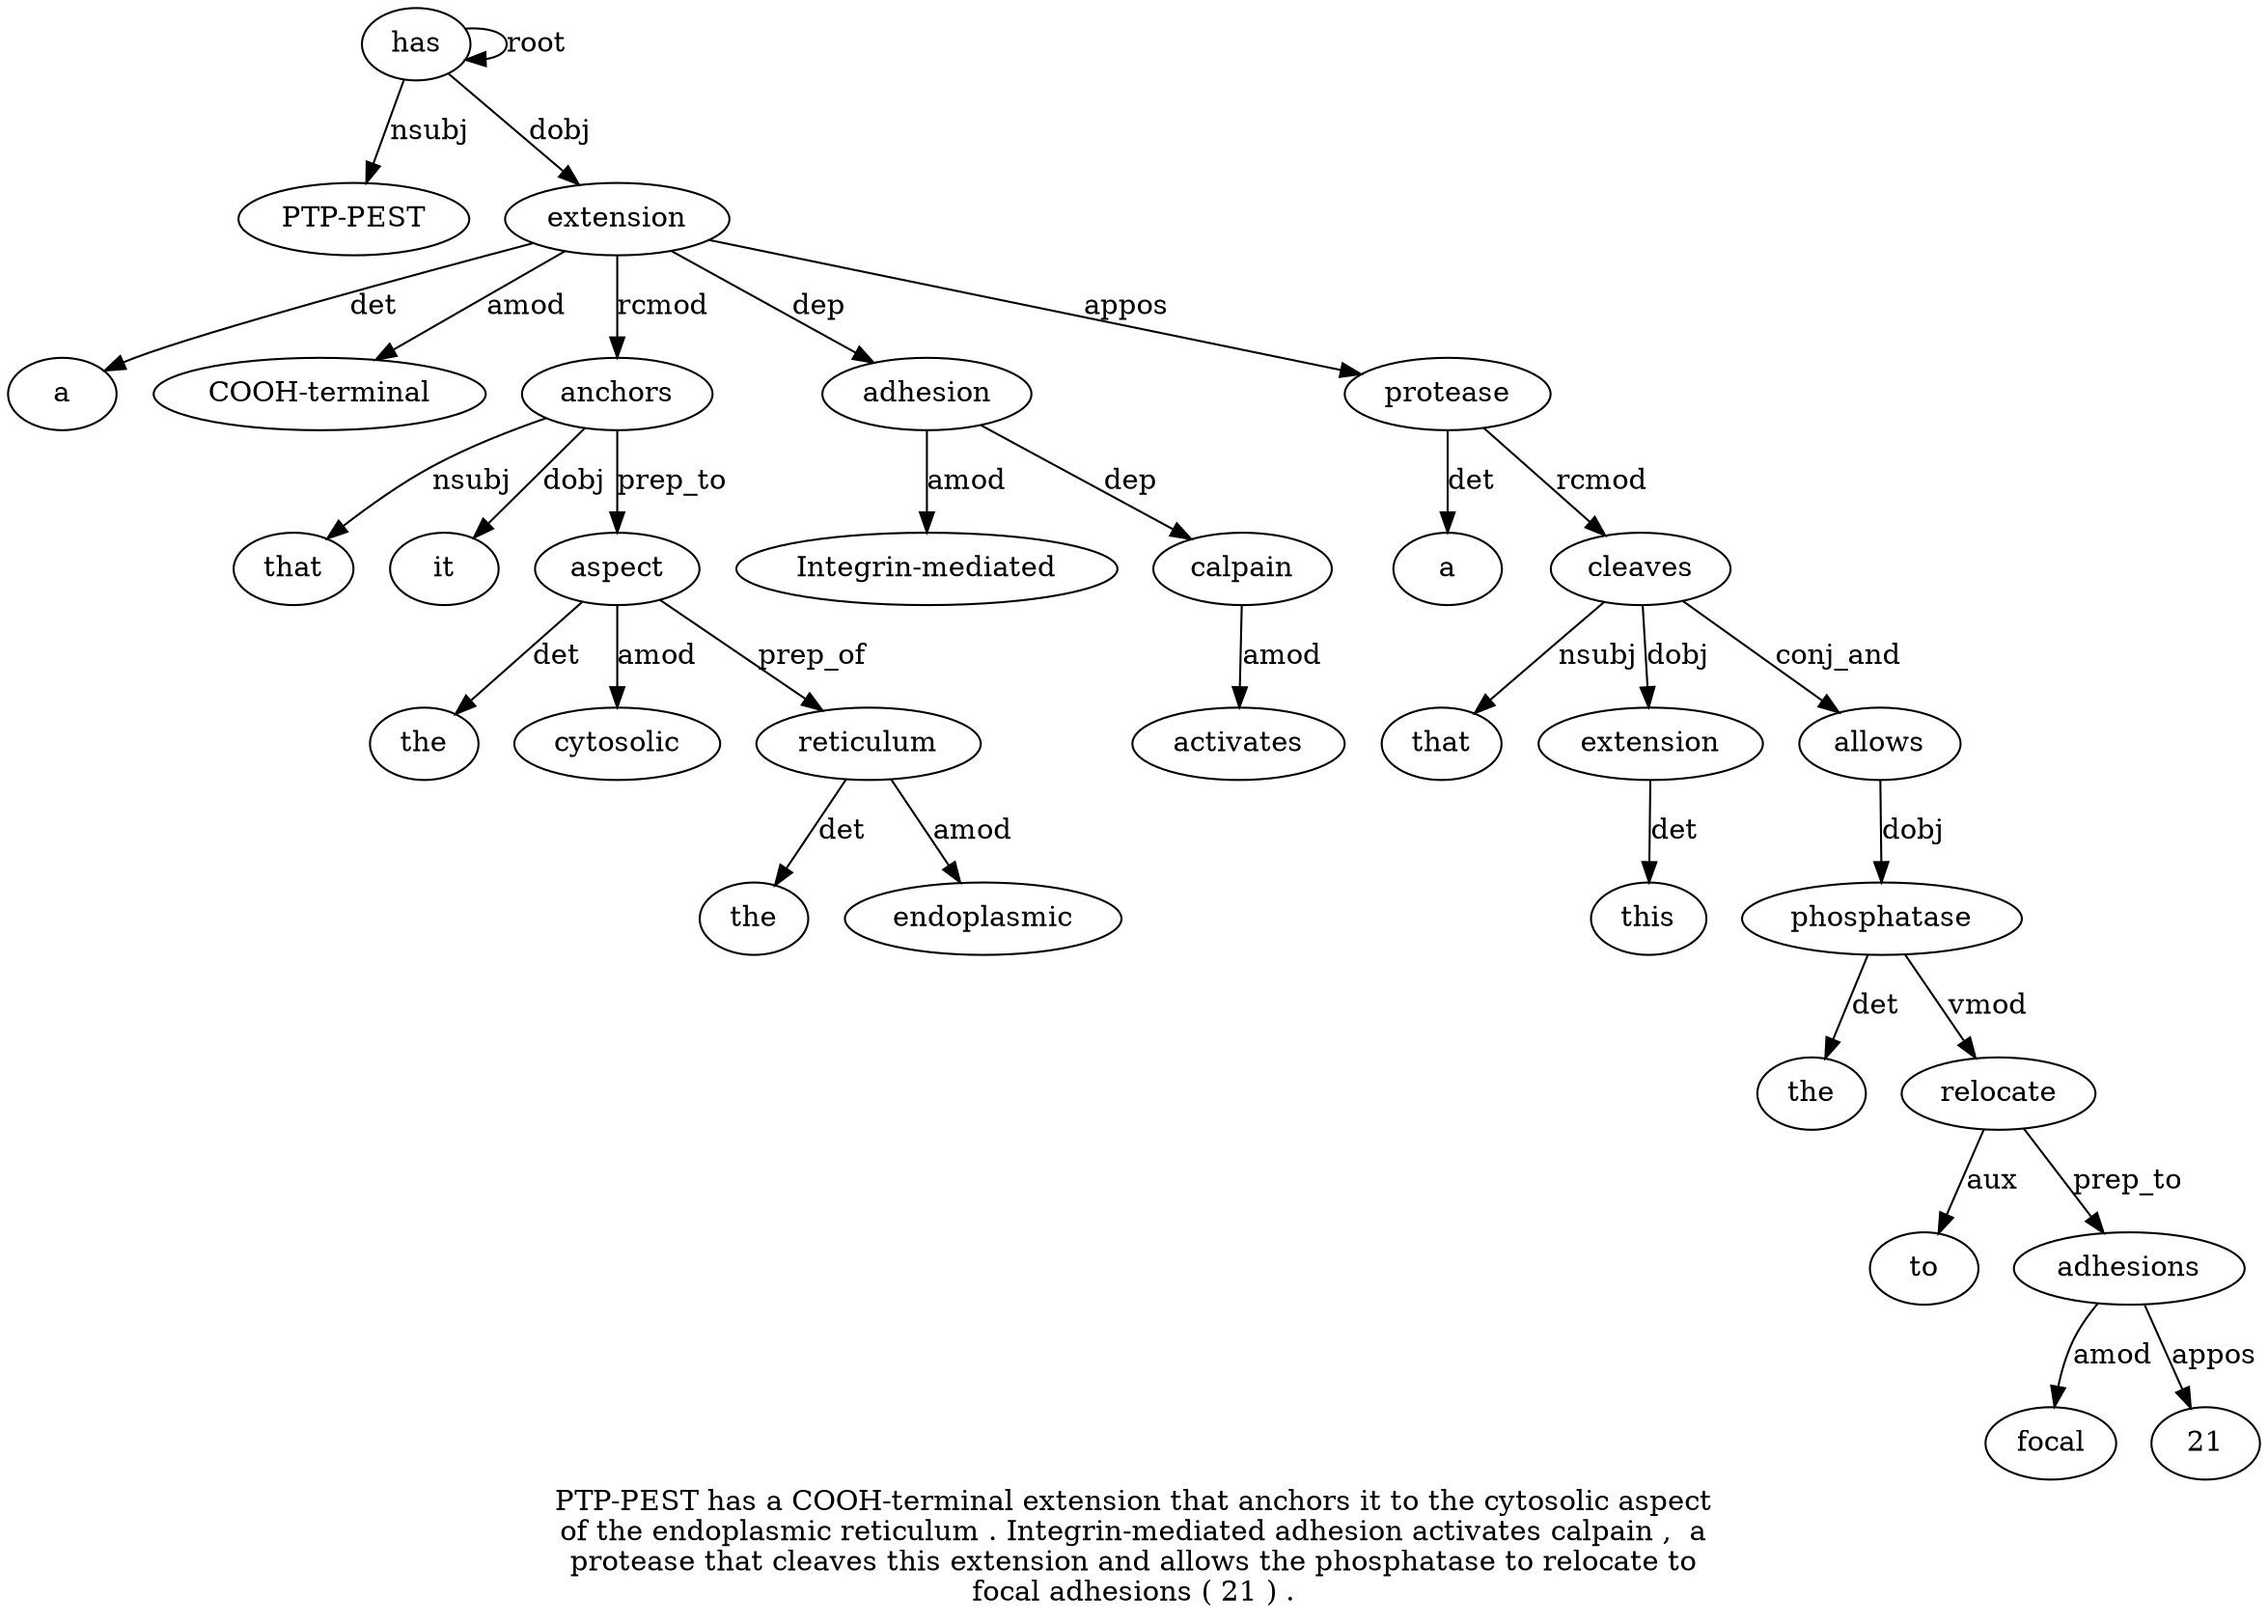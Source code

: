 digraph "PTP-PEST has a COOH-terminal extension that anchors it to the cytosolic aspect of the endoplasmic reticulum . Integrin-mediated adhesion activates calpain ,  a protease that cleaves this extension and allows the phosphatase to relocate to focal adhesions ( 21 ) ." {
label="PTP-PEST has a COOH-terminal extension that anchors it to the cytosolic aspect
of the endoplasmic reticulum . Integrin-mediated adhesion activates calpain ,  a
protease that cleaves this extension and allows the phosphatase to relocate to
focal adhesions ( 21 ) .";
has2 [style=filled, fillcolor=white, label=has];
"PTP-PEST1" [style=filled, fillcolor=white, label="PTP-PEST"];
has2 -> "PTP-PEST1"  [label=nsubj];
has2 -> has2  [label=root];
extension5 [style=filled, fillcolor=white, label=extension];
a3 [style=filled, fillcolor=white, label=a];
extension5 -> a3  [label=det];
"COOH-terminal4" [style=filled, fillcolor=white, label="COOH-terminal"];
extension5 -> "COOH-terminal4"  [label=amod];
has2 -> extension5  [label=dobj];
anchors7 [style=filled, fillcolor=white, label=anchors];
that6 [style=filled, fillcolor=white, label=that];
anchors7 -> that6  [label=nsubj];
extension5 -> anchors7  [label=rcmod];
it8 [style=filled, fillcolor=white, label=it];
anchors7 -> it8  [label=dobj];
aspect12 [style=filled, fillcolor=white, label=aspect];
the10 [style=filled, fillcolor=white, label=the];
aspect12 -> the10  [label=det];
cytosolic11 [style=filled, fillcolor=white, label=cytosolic];
aspect12 -> cytosolic11  [label=amod];
anchors7 -> aspect12  [label=prep_to];
reticulum16 [style=filled, fillcolor=white, label=reticulum];
the14 [style=filled, fillcolor=white, label=the];
reticulum16 -> the14  [label=det];
endoplasmic15 [style=filled, fillcolor=white, label=endoplasmic];
reticulum16 -> endoplasmic15  [label=amod];
aspect12 -> reticulum16  [label=prep_of];
adhesion19 [style=filled, fillcolor=white, label=adhesion];
"Integrin-mediated18" [style=filled, fillcolor=white, label="Integrin-mediated"];
adhesion19 -> "Integrin-mediated18"  [label=amod];
extension5 -> adhesion19  [label=dep];
calpain21 [style=filled, fillcolor=white, label=calpain];
activates20 [style=filled, fillcolor=white, label=activates];
calpain21 -> activates20  [label=amod];
adhesion19 -> calpain21  [label=dep];
protease24 [style=filled, fillcolor=white, label=protease];
a23 [style=filled, fillcolor=white, label=a];
protease24 -> a23  [label=det];
extension5 -> protease24  [label=appos];
cleaves26 [style=filled, fillcolor=white, label=cleaves];
that25 [style=filled, fillcolor=white, label=that];
cleaves26 -> that25  [label=nsubj];
protease24 -> cleaves26  [label=rcmod];
extension28 [style=filled, fillcolor=white, label=extension];
this27 [style=filled, fillcolor=white, label=this];
extension28 -> this27  [label=det];
cleaves26 -> extension28  [label=dobj];
allows30 [style=filled, fillcolor=white, label=allows];
cleaves26 -> allows30  [label=conj_and];
phosphatase32 [style=filled, fillcolor=white, label=phosphatase];
the31 [style=filled, fillcolor=white, label=the];
phosphatase32 -> the31  [label=det];
allows30 -> phosphatase32  [label=dobj];
relocate34 [style=filled, fillcolor=white, label=relocate];
to33 [style=filled, fillcolor=white, label=to];
relocate34 -> to33  [label=aux];
phosphatase32 -> relocate34  [label=vmod];
adhesions37 [style=filled, fillcolor=white, label=adhesions];
focal36 [style=filled, fillcolor=white, label=focal];
adhesions37 -> focal36  [label=amod];
relocate34 -> adhesions37  [label=prep_to];
2139 [style=filled, fillcolor=white, label=21];
adhesions37 -> 2139  [label=appos];
}
